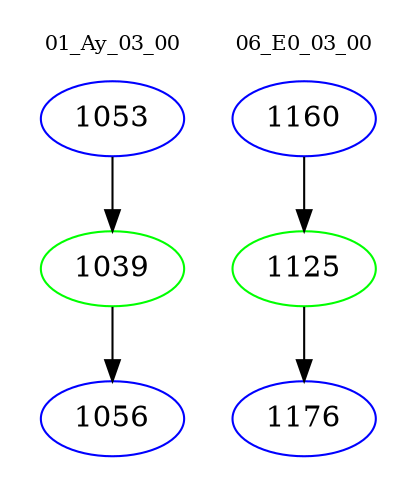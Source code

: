 digraph{
subgraph cluster_0 {
color = white
label = "01_Ay_03_00";
fontsize=10;
T0_1053 [label="1053", color="blue"]
T0_1053 -> T0_1039 [color="black"]
T0_1039 [label="1039", color="green"]
T0_1039 -> T0_1056 [color="black"]
T0_1056 [label="1056", color="blue"]
}
subgraph cluster_1 {
color = white
label = "06_E0_03_00";
fontsize=10;
T1_1160 [label="1160", color="blue"]
T1_1160 -> T1_1125 [color="black"]
T1_1125 [label="1125", color="green"]
T1_1125 -> T1_1176 [color="black"]
T1_1176 [label="1176", color="blue"]
}
}
